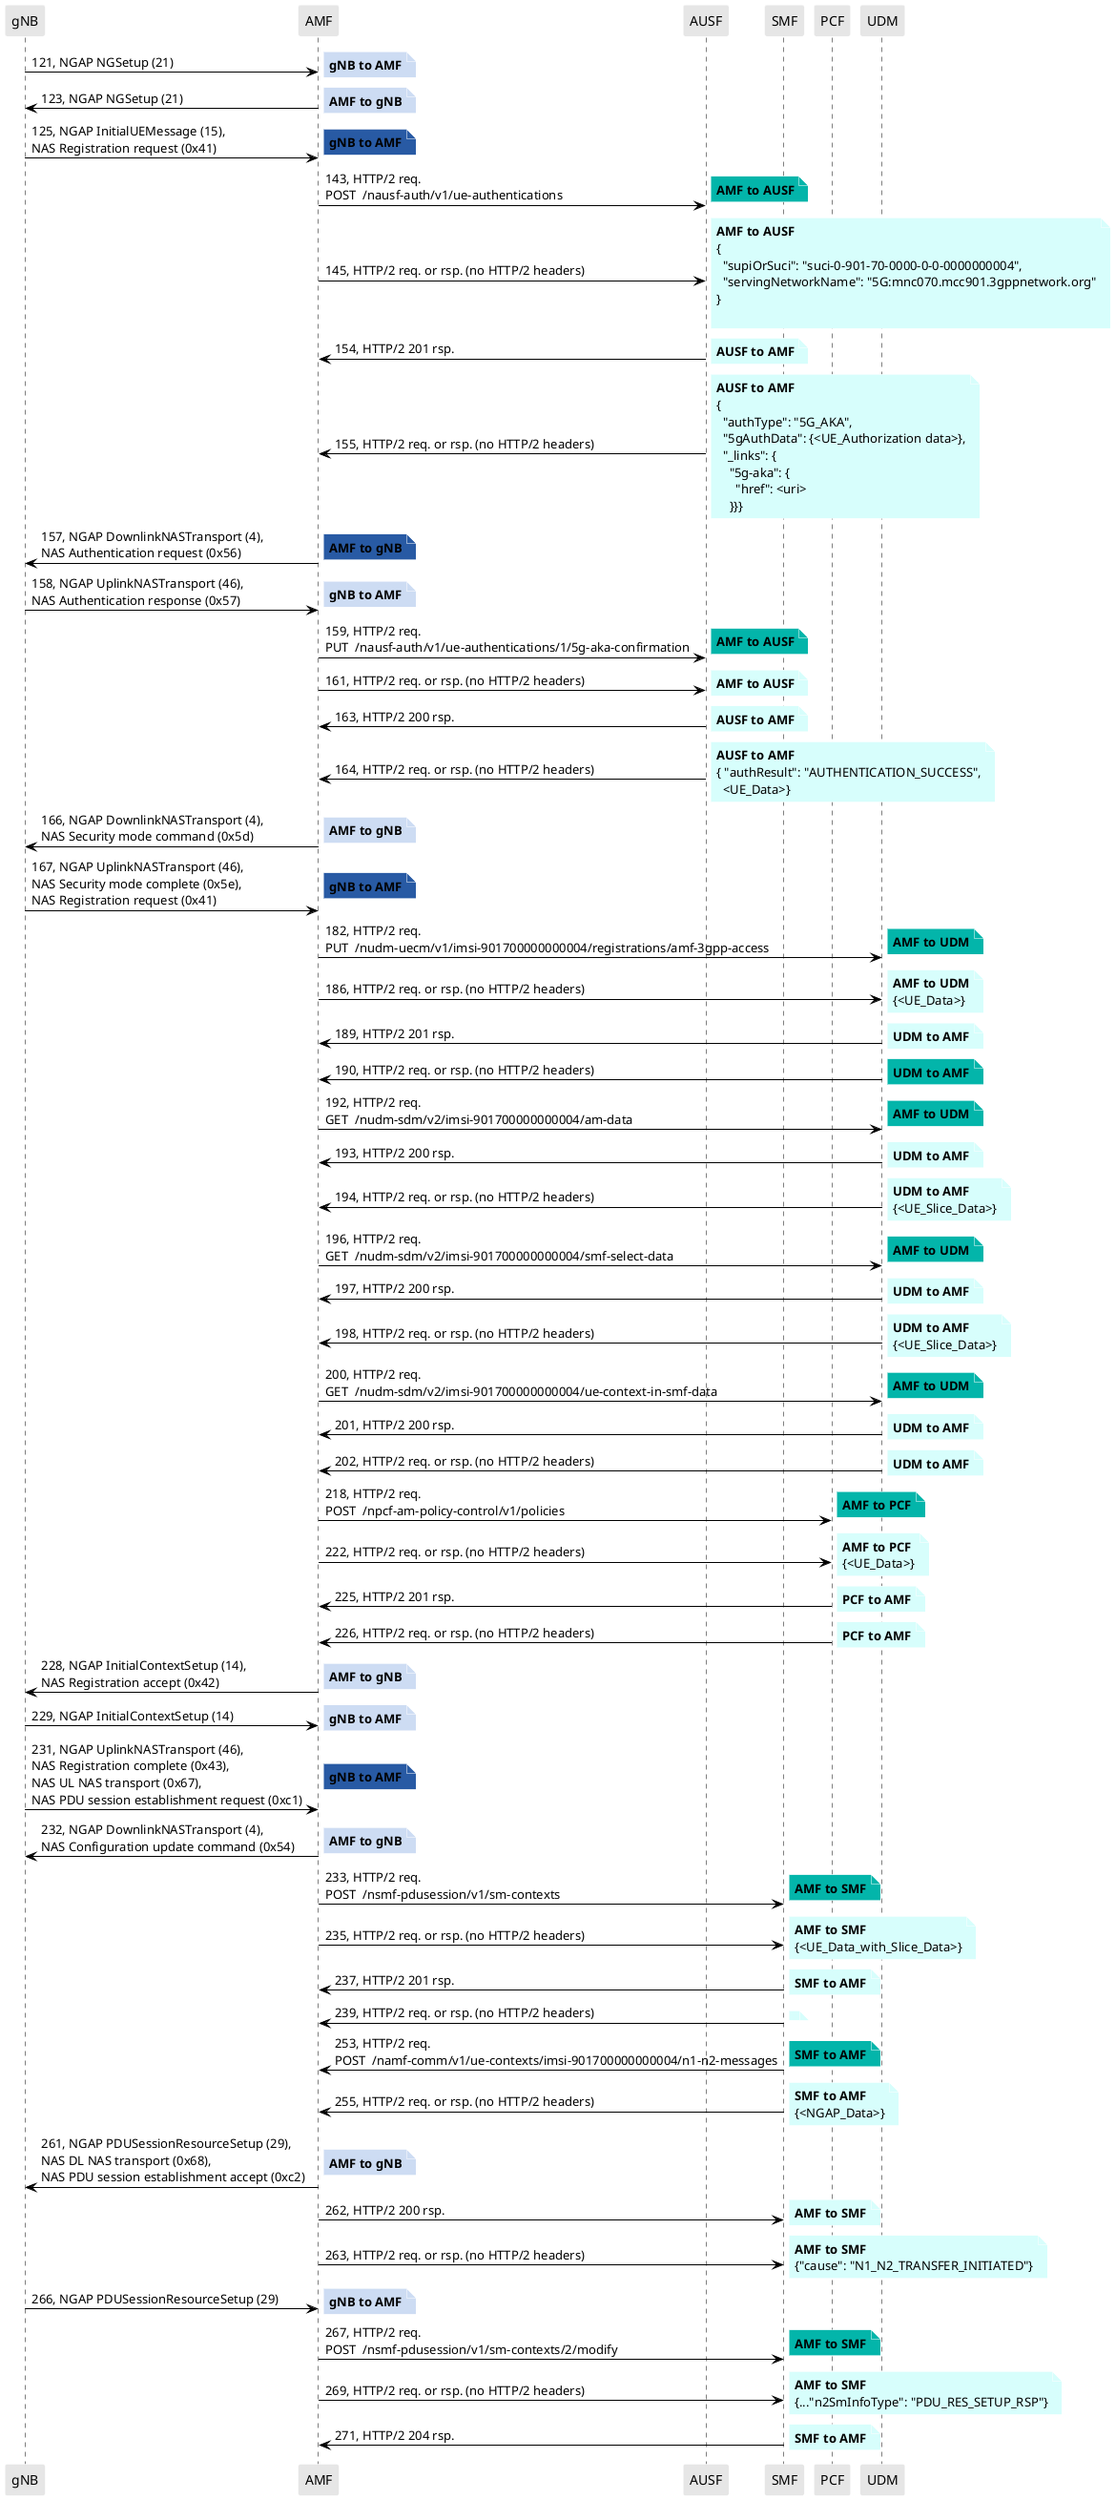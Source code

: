 @startuml
skinparam shadowing false
skinparam NoteBorderColor white
skinparam sequence {
    ArrowColor black
    LifeLineBorderColor black
    LifeLineBackgroundColor black
    ParticipantBorderColor white
    ParticipantBackgroundColor #e6e6e6
}
participant "gNB"
participant "AMF"
participant "AUSF"
participant "SMF"
participant "PCF"
participant "UDM"

"gNB" -> "AMF": 121, NGAP NGSetup (21)

note right #CDDCF3
**gNB to AMF**
end note

"AMF" -> "gNB": 123, NGAP NGSetup (21)

note right #CDDCF3
**AMF to gNB**
end note

"gNB" -> "AMF": 125, NGAP InitialUEMessage (15),\nNAS Registration request (0x41)

note right #285AA4
**gNB to AMF**
end note

"AMF" -> "AUSF": 143, HTTP/2 req.\nPOST  /nausf-auth/v1/ue-authentications

note right #03B5AA
**AMF to AUSF**
end note

"AMF" -> "AUSF": 145, HTTP/2 req. or rsp. (no HTTP/2 headers)

note right #D7FEFC
**AMF to AUSF**
{
  "supiOrSuci": "suci-0-901-70-0000-0-0-0000000004",
  "servingNetworkName": "5G:mnc070.mcc901.3gppnetwork.org"
}

end note

"AUSF" -> "AMF": 154, HTTP/2 201 rsp.

note right #D7FEFC
**AUSF to AMF**
end note

"AUSF" -> "AMF": 155, HTTP/2 req. or rsp. (no HTTP/2 headers)

note right #D7FEFC
**AUSF to AMF**
{
  "authType": "5G_AKA",
  "5gAuthData": {<UE_Authorization data>},
  "_links": {
    "5g-aka": {
      "href": <uri>
    }}}
end note

"AMF" -> "gNB": 157, NGAP DownlinkNASTransport (4),\nNAS Authentication request (0x56)

note right #285AA4
**AMF to gNB**
end note

"gNB" -> "AMF": 158, NGAP UplinkNASTransport (46),\nNAS Authentication response (0x57)

note right #CDDCF3
**gNB to AMF**
end note

"AMF" -> "AUSF": 159, HTTP/2 req.\nPUT  /nausf-auth/v1/ue-authentications/1/5g-aka-confirmation

note right #03B5AA
**AMF to AUSF**
end note

"AMF" -> "AUSF": 161, HTTP/2 req. or rsp. (no HTTP/2 headers)

note right #D7FEFC
**AMF to AUSF**
end note

"AUSF" -> "AMF": 163, HTTP/2 200 rsp.

note right #D7FEFC
**AUSF to AMF**
end note

"AUSF" -> "AMF": 164, HTTP/2 req. or rsp. (no HTTP/2 headers)

note right #D7FEFC
**AUSF to AMF**
{ "authResult": "AUTHENTICATION_SUCCESS",
  <UE_Data>}
end note

"AMF" -> "gNB": 166, NGAP DownlinkNASTransport (4),\nNAS Security mode command (0x5d)

note right #CDDCF3
**AMF to gNB**
end note

"gNB" -> "AMF": 167, NGAP UplinkNASTransport (46),\nNAS Security mode complete (0x5e),\nNAS Registration request (0x41)

note right #285AA4
**gNB to AMF**
end note

"AMF" -> "UDM": 182, HTTP/2 req.\nPUT  /nudm-uecm/v1/imsi-901700000000004/registrations/amf-3gpp-access

note right #03B5AA
**AMF to UDM**
end note

"AMF" -> "UDM": 186, HTTP/2 req. or rsp. (no HTTP/2 headers)

note right #D7FEFC
**AMF to UDM**
{<UE_Data>}
end note

"UDM" -> "AMF": 189, HTTP/2 201 rsp.

note right #D7FEFC
**UDM to AMF**
end note

"UDM" -> "AMF": 190, HTTP/2 req. or rsp. (no HTTP/2 headers)

note right #03B5AA
**UDM to AMF**
end note

"AMF" -> "UDM": 192, HTTP/2 req.\nGET  /nudm-sdm/v2/imsi-901700000000004/am-data

note right #03B5AA
**AMF to UDM**
end note

"UDM" -> "AMF": 193, HTTP/2 200 rsp.

note right #D7FEFC
**UDM to AMF**
end note

"UDM" -> "AMF": 194, HTTP/2 req. or rsp. (no HTTP/2 headers)

note right #D7FEFC
**UDM to AMF**
{<UE_Slice_Data>}
end note

"AMF" -> "UDM": 196, HTTP/2 req.\nGET  /nudm-sdm/v2/imsi-901700000000004/smf-select-data

note right #03B5AA
**AMF to UDM**
end note

"UDM" -> "AMF": 197, HTTP/2 200 rsp.

note right #D7FEFC
**UDM to AMF**
end note

"UDM" -> "AMF": 198, HTTP/2 req. or rsp. (no HTTP/2 headers)

note right #D7FEFC
**UDM to AMF**
{<UE_Slice_Data>}
end note

"AMF" -> "UDM": 200, HTTP/2 req.\nGET  /nudm-sdm/v2/imsi-901700000000004/ue-context-in-smf-data

note right #03B5AA
**AMF to UDM**
end note

"UDM" -> "AMF": 201, HTTP/2 200 rsp.

note right #D7FEFC
**UDM to AMF**
end note

"UDM" -> "AMF": 202, HTTP/2 req. or rsp. (no HTTP/2 headers)

note right #D7FEFC
**UDM to AMF**
end note

"AMF" -> "PCF": 218, HTTP/2 req.\nPOST  /npcf-am-policy-control/v1/policies

note right #03B5AA
**AMF to PCF**
end note

"AMF" -> "PCF": 222, HTTP/2 req. or rsp. (no HTTP/2 headers)

note right #D7FEFC
**AMF to PCF**
{<UE_Data>}
end note

"PCF" -> "AMF": 225, HTTP/2 201 rsp.

note right #D7FEFC
**PCF to AMF**
end note

"PCF" -> "AMF": 226, HTTP/2 req. or rsp. (no HTTP/2 headers)

note right #D7FEFC
**PCF to AMF**
end note

"AMF" -> "gNB": 228, NGAP InitialContextSetup (14),\nNAS Registration accept (0x42)

note right #CDDCF3
**AMF to gNB**
end note

"gNB" -> "AMF": 229, NGAP InitialContextSetup (14)

note right #CDDCF3
**gNB to AMF**
end note

"gNB" -> "AMF": 231, NGAP UplinkNASTransport (46),\nNAS Registration complete (0x43),\nNAS UL NAS transport (0x67),\nNAS PDU session establishment request (0xc1)

note right #285AA4
**gNB to AMF**
end note

"AMF" -> "gNB": 232, NGAP DownlinkNASTransport (4),\nNAS Configuration update command (0x54)

note right #CDDCF3
**AMF to gNB**
end note

"AMF" -> "SMF": 233, HTTP/2 req.\nPOST  /nsmf-pdusession/v1/sm-contexts

note right #03B5AA
**AMF to SMF**
end note

"AMF" -> "SMF": 235, HTTP/2 req. or rsp. (no HTTP/2 headers)

note right #D7FEFC
**AMF to SMF**
{<UE_Data_with_Slice_Data>}
end note

"SMF" -> "AMF": 237, HTTP/2 201 rsp.

note right #D7FEFC
**SMF to AMF**
end note

"SMF" -> "AMF": 239, HTTP/2 req. or rsp. (no HTTP/2 headers)

note right #D7FEFC
end note

"SMF" -> "AMF": 253, HTTP/2 req.\nPOST  /namf-comm/v1/ue-contexts/imsi-901700000000004/n1-n2-messages

note right #03B5AA
**SMF to AMF**
end note

"SMF" -> "AMF": 255, HTTP/2 req. or rsp. (no HTTP/2 headers)

note right #D7FEFC
**SMF to AMF**
{<NGAP_Data>}
end note

"AMF" -> "gNB": 261, NGAP PDUSessionResourceSetup (29),\nNAS DL NAS transport (0x68),\nNAS PDU session establishment accept (0xc2)

note right #CDDCF3
**AMF to gNB**
end note

"AMF" -> "SMF": 262, HTTP/2 200 rsp.

note right #D7FEFC
**AMF to SMF**
end note

"AMF" -> "SMF": 263, HTTP/2 req. or rsp. (no HTTP/2 headers)

note right #D7FEFC
**AMF to SMF**
{"cause": "N1_N2_TRANSFER_INITIATED"}
end note

"gNB" -> "AMF": 266, NGAP PDUSessionResourceSetup (29)

note right #CDDCF3
**gNB to AMF**
end note

"AMF" -> "SMF": 267, HTTP/2 req.\nPOST  /nsmf-pdusession/v1/sm-contexts/2/modify

note right #03B5AA
**AMF to SMF**
end note

"AMF" -> "SMF": 269, HTTP/2 req. or rsp. (no HTTP/2 headers)

note right #D7FEFC
**AMF to SMF**
{..."n2SmInfoType": "PDU_RES_SETUP_RSP"}
end note

"SMF" -> "AMF": 271, HTTP/2 204 rsp.

note right #D7FEFC
**SMF to AMF**
end note

@enduml
